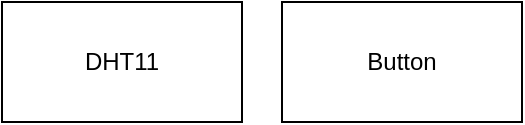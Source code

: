 <mxfile>
    <diagram id="Bs-xDcyCsP2_BQcE8Ya1" name="Page-1">
        <mxGraphModel dx="846" dy="437" grid="1" gridSize="10" guides="1" tooltips="1" connect="1" arrows="1" fold="1" page="1" pageScale="1" pageWidth="827" pageHeight="1169" math="0" shadow="0">
            <root>
                <mxCell id="0"/>
                <mxCell id="1" parent="0"/>
                <mxCell id="2" value="DHT11" style="rounded=0;whiteSpace=wrap;html=1;" vertex="1" parent="1">
                    <mxGeometry x="90" y="470" width="120" height="60" as="geometry"/>
                </mxCell>
                <mxCell id="3" value="Button" style="rounded=0;whiteSpace=wrap;html=1;" vertex="1" parent="1">
                    <mxGeometry x="230" y="470" width="120" height="60" as="geometry"/>
                </mxCell>
            </root>
        </mxGraphModel>
    </diagram>
</mxfile>